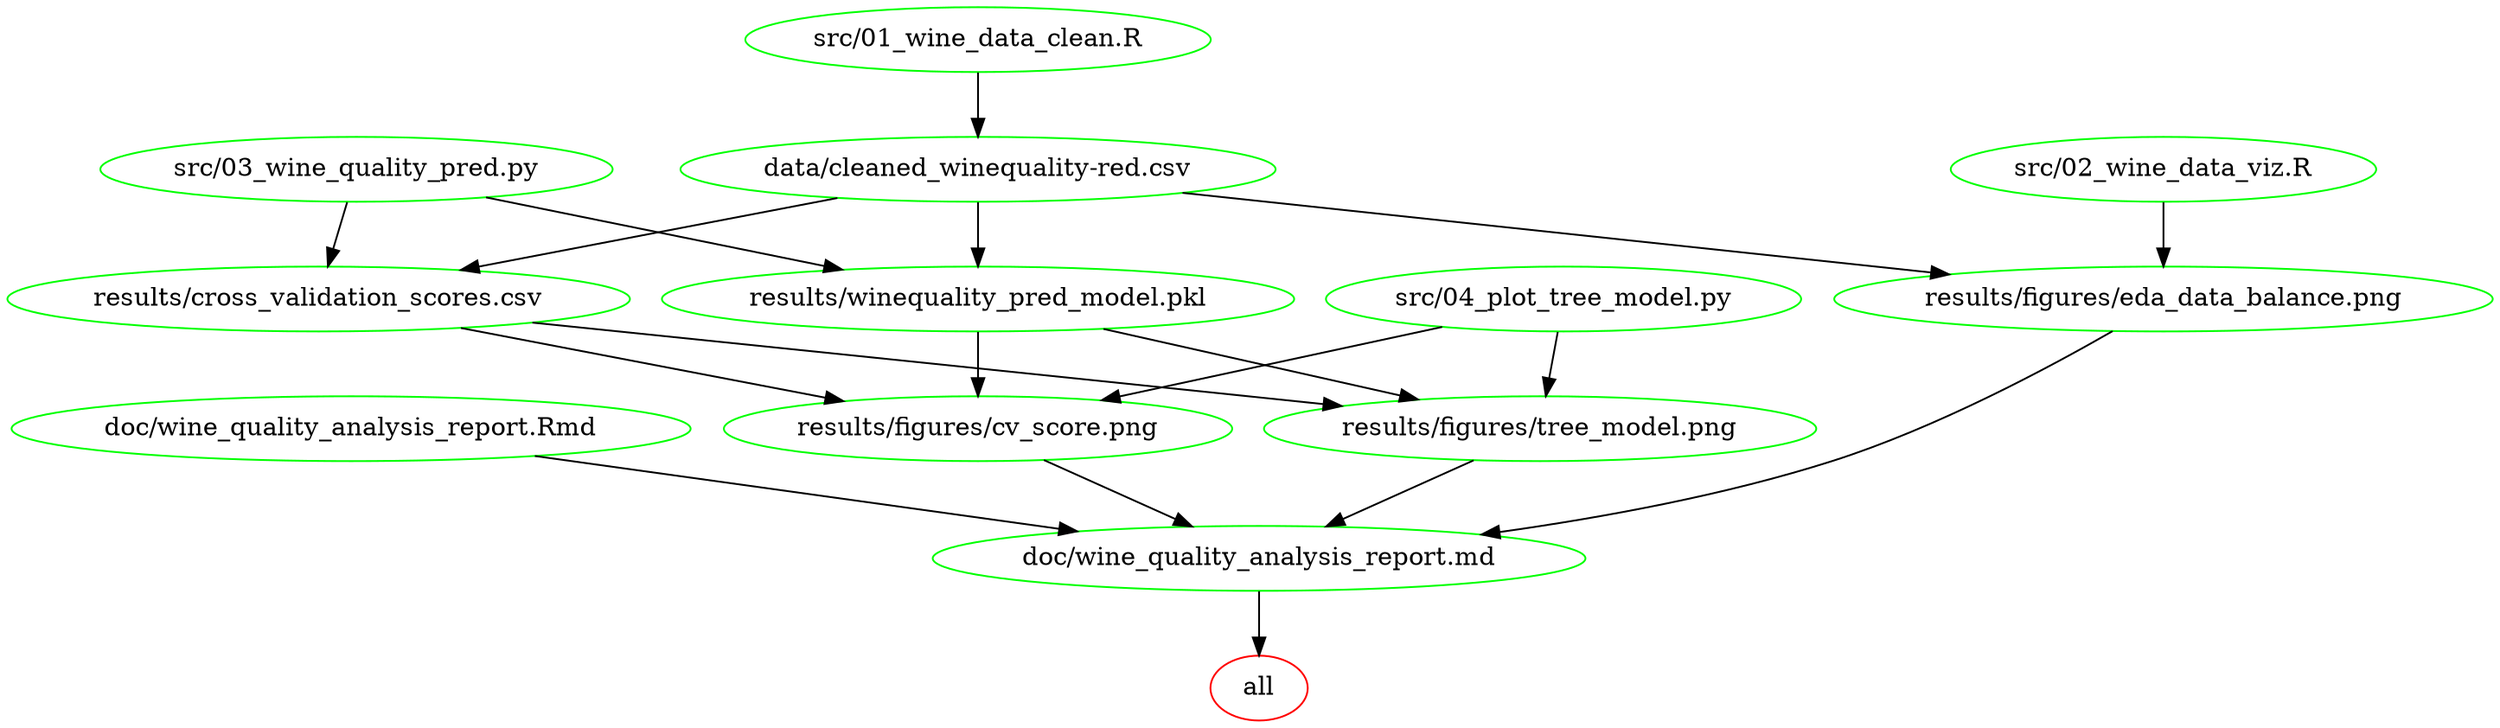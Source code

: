 digraph G {
n2[label="all", color="red"];
n6[label="data/cleaned_winequality-red.csv", color="green"];
n4[label="doc/wine_quality_analysis_report.Rmd", color="green"];
n3[label="doc/wine_quality_analysis_report.md", color="green"];
n12[label="results/cross_validation_scores.csv", color="green"];
n14[label="results/figures/cv_score.png", color="green"];
n5[label="results/figures/eda_data_balance.png", color="green"];
n9[label="results/figures/tree_model.png", color="green"];
n10[label="results/winequality_pred_model.pkl", color="green"];
n7[label="src/01_wine_data_clean.R", color="green"];
n8[label="src/02_wine_data_viz.R", color="green"];
n11[label="src/03_wine_quality_pred.py", color="green"];
n13[label="src/04_plot_tree_model.py", color="green"];
n3 -> n2 ; 
n7 -> n6 ; 
n4 -> n3 ; 
n14 -> n3 ; 
n5 -> n3 ; 
n9 -> n3 ; 
n6 -> n12 ; 
n11 -> n12 ; 
n12 -> n14 ; 
n10 -> n14 ; 
n13 -> n14 ; 
n6 -> n5 ; 
n8 -> n5 ; 
n12 -> n9 ; 
n10 -> n9 ; 
n13 -> n9 ; 
n6 -> n10 ; 
n11 -> n10 ; 
}
